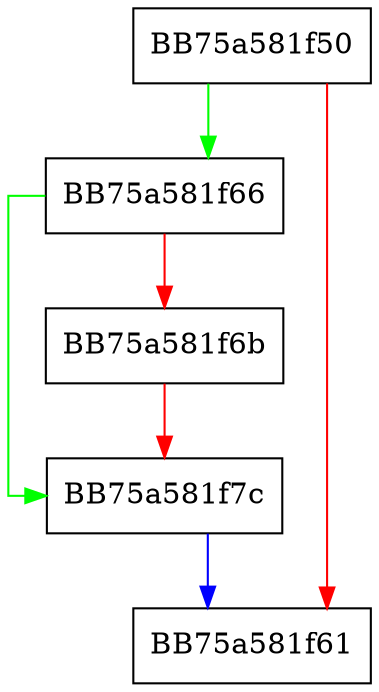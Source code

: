 digraph Release {
  node [shape="box"];
  graph [splines=ortho];
  BB75a581f50 -> BB75a581f66 [color="green"];
  BB75a581f50 -> BB75a581f61 [color="red"];
  BB75a581f66 -> BB75a581f7c [color="green"];
  BB75a581f66 -> BB75a581f6b [color="red"];
  BB75a581f6b -> BB75a581f7c [color="red"];
  BB75a581f7c -> BB75a581f61 [color="blue"];
}